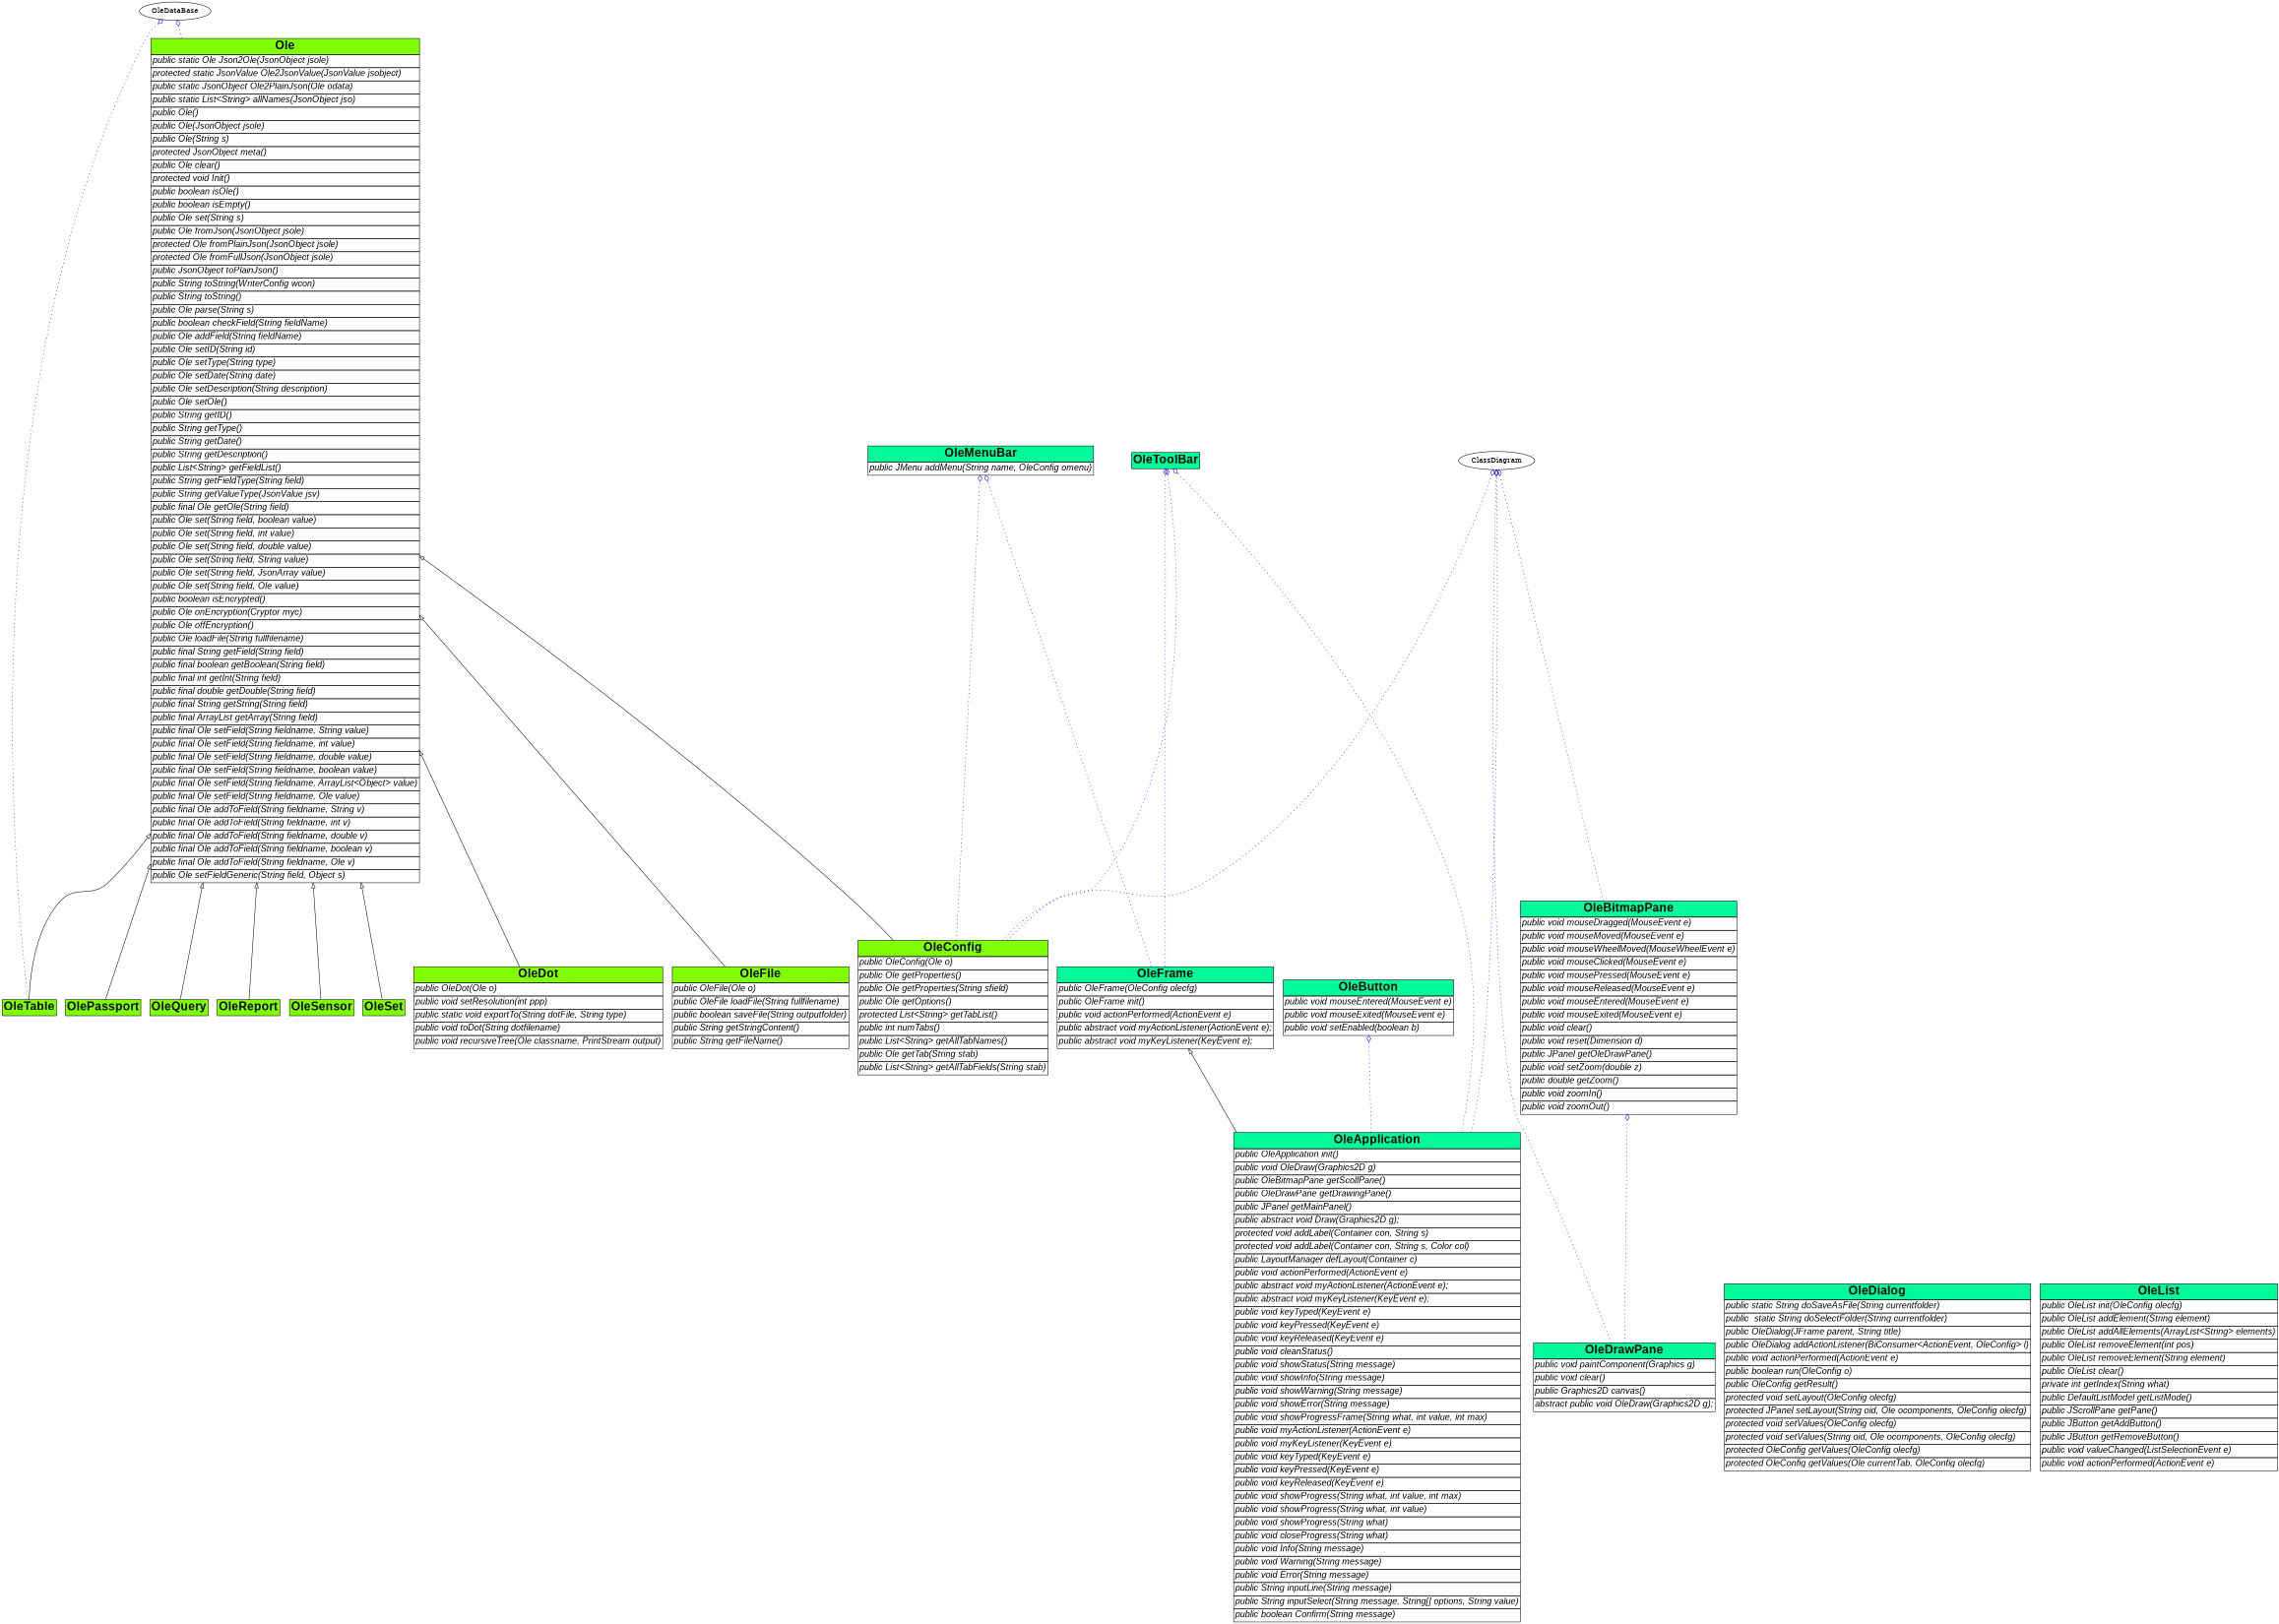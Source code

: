 digraph graphname {
     rankdir="BT"
dpi=150
 size="16,11!";
 margin=0;
Ole Ole [shape=plain, label=<<table border="0" cellborder="1" cellspacing="0"><tr><td bgcolor="Chartreuse"><FONT face="Arial" POINT-SIZE= "24"><b>Ole</b></FONT></td></tr>
<tr><td align="left"><FONT face="Arial" POINT-SIZE= "18"><i>public static Ole Json2Ole(JsonObject jsole)</i></FONT></td></tr>
<tr><td align="left"><FONT face="Arial" POINT-SIZE= "18"><i>protected static JsonValue Ole2JsonValue(JsonValue jsobject)</i></FONT></td></tr>
<tr><td align="left"><FONT face="Arial" POINT-SIZE= "18"><i>public static JsonObject Ole2PlainJson(Ole odata)</i></FONT></td></tr>
<tr><td align="left"><FONT face="Arial" POINT-SIZE= "18"><i>public static List&lt;String&gt; allNames(JsonObject jso)</i></FONT></td></tr>
<tr><td align="left"><FONT face="Arial" POINT-SIZE= "18"><i>public Ole()</i></FONT></td></tr>
<tr><td align="left"><FONT face="Arial" POINT-SIZE= "18"><i>public Ole(JsonObject jsole)</i></FONT></td></tr>
<tr><td align="left"><FONT face="Arial" POINT-SIZE= "18"><i>public Ole(String s)</i></FONT></td></tr>
<tr><td align="left"><FONT face="Arial" POINT-SIZE= "18"><i>protected JsonObject meta()</i></FONT></td></tr>
<tr><td align="left"><FONT face="Arial" POINT-SIZE= "18"><i>public Ole clear()</i></FONT></td></tr>
<tr><td align="left"><FONT face="Arial" POINT-SIZE= "18"><i>protected void Init()</i></FONT></td></tr>
<tr><td align="left"><FONT face="Arial" POINT-SIZE= "18"><i>public boolean isOle()</i></FONT></td></tr>
<tr><td align="left"><FONT face="Arial" POINT-SIZE= "18"><i>public boolean isEmpty()</i></FONT></td></tr>
<tr><td align="left"><FONT face="Arial" POINT-SIZE= "18"><i>public Ole set(String s)</i></FONT></td></tr>
<tr><td align="left"><FONT face="Arial" POINT-SIZE= "18"><i>public Ole fromJson(JsonObject jsole)</i></FONT></td></tr>
<tr><td align="left"><FONT face="Arial" POINT-SIZE= "18"><i>protected Ole fromPlainJson(JsonObject jsole)</i></FONT></td></tr>
<tr><td align="left"><FONT face="Arial" POINT-SIZE= "18"><i>protected Ole fromFullJson(JsonObject jsole)</i></FONT></td></tr>
<tr><td align="left"><FONT face="Arial" POINT-SIZE= "18"><i>public JsonObject toPlainJson()</i></FONT></td></tr>
<tr><td align="left"><FONT face="Arial" POINT-SIZE= "18"><i>public String toString(WriterConfig wcon)</i></FONT></td></tr>
<tr><td align="left"><FONT face="Arial" POINT-SIZE= "18"><i>public String toString()</i></FONT></td></tr>
<tr><td align="left"><FONT face="Arial" POINT-SIZE= "18"><i>public Ole parse(String s)</i></FONT></td></tr>
<tr><td align="left"><FONT face="Arial" POINT-SIZE= "18"><i>public boolean checkField(String fieldName)</i></FONT></td></tr>
<tr><td align="left"><FONT face="Arial" POINT-SIZE= "18"><i>public Ole addField(String fieldName)</i></FONT></td></tr>
<tr><td align="left"><FONT face="Arial" POINT-SIZE= "18"><i>public Ole setID(String id)</i></FONT></td></tr>
<tr><td align="left"><FONT face="Arial" POINT-SIZE= "18"><i>public Ole setType(String type)</i></FONT></td></tr>
<tr><td align="left"><FONT face="Arial" POINT-SIZE= "18"><i>public Ole setDate(String date)</i></FONT></td></tr>
<tr><td align="left"><FONT face="Arial" POINT-SIZE= "18"><i>public Ole setDescription(String description)</i></FONT></td></tr>
<tr><td align="left"><FONT face="Arial" POINT-SIZE= "18"><i>public Ole setOle()</i></FONT></td></tr>
<tr><td align="left"><FONT face="Arial" POINT-SIZE= "18"><i>public String getID()</i></FONT></td></tr>
<tr><td align="left"><FONT face="Arial" POINT-SIZE= "18"><i>public String getType()</i></FONT></td></tr>
<tr><td align="left"><FONT face="Arial" POINT-SIZE= "18"><i>public String getDate()</i></FONT></td></tr>
<tr><td align="left"><FONT face="Arial" POINT-SIZE= "18"><i>public String getDescription()</i></FONT></td></tr>
<tr><td align="left"><FONT face="Arial" POINT-SIZE= "18"><i>public List&lt;String&gt; getFieldList()</i></FONT></td></tr>
<tr><td align="left"><FONT face="Arial" POINT-SIZE= "18"><i>public String getFieldType(String field)</i></FONT></td></tr>
<tr><td align="left"><FONT face="Arial" POINT-SIZE= "18"><i>public String getValueType(JsonValue jsv)</i></FONT></td></tr>
<tr><td align="left"><FONT face="Arial" POINT-SIZE= "18"><i>public final Ole getOle(String field)</i></FONT></td></tr>
<tr><td align="left"><FONT face="Arial" POINT-SIZE= "18"><i>public Ole set(String field, boolean value)</i></FONT></td></tr>
<tr><td align="left"><FONT face="Arial" POINT-SIZE= "18"><i>public Ole set(String field, int value)</i></FONT></td></tr>
<tr><td align="left"><FONT face="Arial" POINT-SIZE= "18"><i>public Ole set(String field, double value)</i></FONT></td></tr>
<tr><td align="left"><FONT face="Arial" POINT-SIZE= "18"><i>public Ole set(String field, String value)</i></FONT></td></tr>
<tr><td align="left"><FONT face="Arial" POINT-SIZE= "18"><i>public Ole set(String field, JsonArray value)</i></FONT></td></tr>
<tr><td align="left"><FONT face="Arial" POINT-SIZE= "18"><i>public Ole set(String field, Ole value)</i></FONT></td></tr>
<tr><td align="left"><FONT face="Arial" POINT-SIZE= "18"><i>public boolean isEncrypted()</i></FONT></td></tr>
<tr><td align="left"><FONT face="Arial" POINT-SIZE= "18"><i>public Ole onEncryption(Cryptor myc)</i></FONT></td></tr>
<tr><td align="left"><FONT face="Arial" POINT-SIZE= "18"><i>public Ole offEncryption()</i></FONT></td></tr>
<tr><td align="left"><FONT face="Arial" POINT-SIZE= "18"><i>public Ole loadFile(String fullfilename)</i></FONT></td></tr>
<tr><td align="left"><FONT face="Arial" POINT-SIZE= "18"><i>public final String getField(String field)</i></FONT></td></tr>
<tr><td align="left"><FONT face="Arial" POINT-SIZE= "18"><i>public final boolean getBoolean(String field)</i></FONT></td></tr>
<tr><td align="left"><FONT face="Arial" POINT-SIZE= "18"><i>public final int getInt(String field)</i></FONT></td></tr>
<tr><td align="left"><FONT face="Arial" POINT-SIZE= "18"><i>public final double getDouble(String field)</i></FONT></td></tr>
<tr><td align="left"><FONT face="Arial" POINT-SIZE= "18"><i>public final String getString(String field)</i></FONT></td></tr>
<tr><td align="left"><FONT face="Arial" POINT-SIZE= "18"><i>public final ArrayList getArray(String field)</i></FONT></td></tr>
<tr><td align="left"><FONT face="Arial" POINT-SIZE= "18"><i>public final Ole setField(String fieldname, String value)</i></FONT></td></tr>
<tr><td align="left"><FONT face="Arial" POINT-SIZE= "18"><i>public final Ole setField(String fieldname, int value)</i></FONT></td></tr>
<tr><td align="left"><FONT face="Arial" POINT-SIZE= "18"><i>public final Ole setField(String fieldname, double value)</i></FONT></td></tr>
<tr><td align="left"><FONT face="Arial" POINT-SIZE= "18"><i>public final Ole setField(String fieldname, boolean value)</i></FONT></td></tr>
<tr><td align="left"><FONT face="Arial" POINT-SIZE= "18"><i>public final Ole setField(String fieldname, ArrayList&lt;Object&gt; value)</i></FONT></td></tr>
<tr><td align="left"><FONT face="Arial" POINT-SIZE= "18"><i>public final Ole setField(String fieldname, Ole value)</i></FONT></td></tr>
<tr><td align="left"><FONT face="Arial" POINT-SIZE= "18"><i>public final Ole addToField(String fieldname, String v)</i></FONT></td></tr>
<tr><td align="left"><FONT face="Arial" POINT-SIZE= "18"><i>public final Ole addToField(String fieldname, int v)</i></FONT></td></tr>
<tr><td align="left"><FONT face="Arial" POINT-SIZE= "18"><i>public final Ole addToField(String fieldname, double v)</i></FONT></td></tr>
<tr><td align="left"><FONT face="Arial" POINT-SIZE= "18"><i>public final Ole addToField(String fieldname, boolean v)</i></FONT></td></tr>
<tr><td align="left"><FONT face="Arial" POINT-SIZE= "18"><i>public final Ole addToField(String fieldname, Ole v)</i></FONT></td></tr>
<tr><td align="left"><FONT face="Arial" POINT-SIZE= "18"><i>public Ole setFieldGeneric(String field, Object s)</i></FONT></td></tr>
</table>>]
OleConfig OleConfig [shape=plain, label=<<table border="0" cellborder="1" cellspacing="0"><tr><td bgcolor="Chartreuse"><FONT face="Arial" POINT-SIZE= "24"><b>OleConfig</b></FONT></td></tr>
<tr><td align="left"><FONT face="Arial" POINT-SIZE= "18"><i>public OleConfig(Ole o)</i></FONT></td></tr>
<tr><td align="left"><FONT face="Arial" POINT-SIZE= "18"><i>public Ole getProperties()</i></FONT></td></tr>
<tr><td align="left"><FONT face="Arial" POINT-SIZE= "18"><i>public Ole getProperties(String sfield)</i></FONT></td></tr>
<tr><td align="left"><FONT face="Arial" POINT-SIZE= "18"><i>public Ole getOptions()</i></FONT></td></tr>
<tr><td align="left"><FONT face="Arial" POINT-SIZE= "18"><i>protected List&lt;String&gt; getTabList()</i></FONT></td></tr>
<tr><td align="left"><FONT face="Arial" POINT-SIZE= "18"><i>public int numTabs()</i></FONT></td></tr>
<tr><td align="left"><FONT face="Arial" POINT-SIZE= "18"><i>public List&lt;String&gt; getAllTabNames()</i></FONT></td></tr>
<tr><td align="left"><FONT face="Arial" POINT-SIZE= "18"><i>public Ole getTab(String stab)</i></FONT></td></tr>
<tr><td align="left"><FONT face="Arial" POINT-SIZE= "18"><i>public List&lt;String&gt; getAllTabFields(String stab)</i></FONT></td></tr>
</table>>]
OleDot OleDot [shape=plain, label=<<table border="0" cellborder="1" cellspacing="0"><tr><td bgcolor="Chartreuse"><FONT face="Arial" POINT-SIZE= "24"><b>OleDot</b></FONT></td></tr>
<tr><td align="left"><FONT face="Arial" POINT-SIZE= "18"><i>public OleDot(Ole o)</i></FONT></td></tr>
<tr><td align="left"><FONT face="Arial" POINT-SIZE= "18"><i>public void setResolution(int ppp)</i></FONT></td></tr>
<tr><td align="left"><FONT face="Arial" POINT-SIZE= "18"><i>public static void exportTo(String dotFile, String type)</i></FONT></td></tr>
<tr><td align="left"><FONT face="Arial" POINT-SIZE= "18"><i>public void toDot(String dotfilename)</i></FONT></td></tr>
<tr><td align="left"><FONT face="Arial" POINT-SIZE= "18"><i>public void recursiveTree(Ole classname, PrintStream output)</i></FONT></td></tr>
</table>>]
OleFile OleFile [shape=plain, label=<<table border="0" cellborder="1" cellspacing="0"><tr><td bgcolor="Chartreuse"><FONT face="Arial" POINT-SIZE= "24"><b>OleFile</b></FONT></td></tr>
<tr><td align="left"><FONT face="Arial" POINT-SIZE= "18"><i>public OleFile(Ole o)</i></FONT></td></tr>
<tr><td align="left"><FONT face="Arial" POINT-SIZE= "18"><i>public OleFile loadFile(String fullfilename)</i></FONT></td></tr>
<tr><td align="left"><FONT face="Arial" POINT-SIZE= "18"><i>public boolean saveFile(String outputfolder)</i></FONT></td></tr>
<tr><td align="left"><FONT face="Arial" POINT-SIZE= "18"><i>public String getStringContent()</i></FONT></td></tr>
<tr><td align="left"><FONT face="Arial" POINT-SIZE= "18"><i>public String getFileName()</i></FONT></td></tr>
</table>>]
OlePassport OlePassport [shape=plain, label=<<table border="0" cellborder="1" cellspacing="0"><tr><td bgcolor="Chartreuse"><FONT face="Arial" POINT-SIZE= "24"><b>OlePassport</b></FONT></td></tr>
</table>>]
OleQuery OleQuery [shape=plain, label=<<table border="0" cellborder="1" cellspacing="0"><tr><td bgcolor="Chartreuse"><FONT face="Arial" POINT-SIZE= "24"><b>OleQuery</b></FONT></td></tr>
</table>>]
OleReport OleReport [shape=plain, label=<<table border="0" cellborder="1" cellspacing="0"><tr><td bgcolor="Chartreuse"><FONT face="Arial" POINT-SIZE= "24"><b>OleReport</b></FONT></td></tr>
</table>>]
OleSensor OleSensor [shape=plain, label=<<table border="0" cellborder="1" cellspacing="0"><tr><td bgcolor="Chartreuse"><FONT face="Arial" POINT-SIZE= "24"><b>OleSensor</b></FONT></td></tr>
</table>>]
OleSet OleSet [shape=plain, label=<<table border="0" cellborder="1" cellspacing="0"><tr><td bgcolor="Chartreuse"><FONT face="Arial" POINT-SIZE= "24"><b>OleSet</b></FONT></td></tr>
</table>>]
OleTable OleTable [shape=plain, label=<<table border="0" cellborder="1" cellspacing="0"><tr><td bgcolor="Chartreuse"><FONT face="Arial" POINT-SIZE= "24"><b>OleTable</b></FONT></td></tr>
</table>>]
OleApplication OleApplication [shape=plain, label=<<table border="0" cellborder="1" cellspacing="0"><tr><td bgcolor="MediumSpringGreen"><FONT face="Arial" POINT-SIZE= "24"><b>OleApplication</b></FONT></td></tr>
<tr><td align="left"><FONT face="Arial" POINT-SIZE= "18"><i>public OleApplication init()</i></FONT></td></tr>
<tr><td align="left"><FONT face="Arial" POINT-SIZE= "18"><i>public void OleDraw(Graphics2D g)</i></FONT></td></tr>
<tr><td align="left"><FONT face="Arial" POINT-SIZE= "18"><i>public OleBitmapPane getScollPane()</i></FONT></td></tr>
<tr><td align="left"><FONT face="Arial" POINT-SIZE= "18"><i>public OleDrawPane getDrawingPane()</i></FONT></td></tr>
<tr><td align="left"><FONT face="Arial" POINT-SIZE= "18"><i>public JPanel getMainPanel()</i></FONT></td></tr>
<tr><td align="left"><FONT face="Arial" POINT-SIZE= "18"><i>public abstract void Draw(Graphics2D g);</i></FONT></td></tr>
<tr><td align="left"><FONT face="Arial" POINT-SIZE= "18"><i>protected void addLabel(Container con, String s)</i></FONT></td></tr>
<tr><td align="left"><FONT face="Arial" POINT-SIZE= "18"><i>protected void addLabel(Container con, String s, Color col)</i></FONT></td></tr>
<tr><td align="left"><FONT face="Arial" POINT-SIZE= "18"><i>public LayoutManager defLayout(Container c)</i></FONT></td></tr>
<tr><td align="left"><FONT face="Arial" POINT-SIZE= "18"><i>public void actionPerformed(ActionEvent e)</i></FONT></td></tr>
<tr><td align="left"><FONT face="Arial" POINT-SIZE= "18"><i>public abstract void myActionListener(ActionEvent e);</i></FONT></td></tr>
<tr><td align="left"><FONT face="Arial" POINT-SIZE= "18"><i>public abstract void myKeyListener(KeyEvent e);</i></FONT></td></tr>
<tr><td align="left"><FONT face="Arial" POINT-SIZE= "18"><i>public void keyTyped(KeyEvent e)</i></FONT></td></tr>
<tr><td align="left"><FONT face="Arial" POINT-SIZE= "18"><i>public void keyPressed(KeyEvent e)</i></FONT></td></tr>
<tr><td align="left"><FONT face="Arial" POINT-SIZE= "18"><i>public void keyReleased(KeyEvent e)</i></FONT></td></tr>
<tr><td align="left"><FONT face="Arial" POINT-SIZE= "18"><i>public void cleanStatus()</i></FONT></td></tr>
<tr><td align="left"><FONT face="Arial" POINT-SIZE= "18"><i>public void showStatus(String message)</i></FONT></td></tr>
<tr><td align="left"><FONT face="Arial" POINT-SIZE= "18"><i>public void showInfo(String message)</i></FONT></td></tr>
<tr><td align="left"><FONT face="Arial" POINT-SIZE= "18"><i>public void showWarning(String message)</i></FONT></td></tr>
<tr><td align="left"><FONT face="Arial" POINT-SIZE= "18"><i>public void showError(String message)</i></FONT></td></tr>
<tr><td align="left"><FONT face="Arial" POINT-SIZE= "18"><i>public void showProgressFrame(String what, int value, int max)</i></FONT></td></tr>
<tr><td align="left"><FONT face="Arial" POINT-SIZE= "18"><i>public void myActionListener(ActionEvent e)</i></FONT></td></tr>
<tr><td align="left"><FONT face="Arial" POINT-SIZE= "18"><i>public void myKeyListener(KeyEvent e)</i></FONT></td></tr>
<tr><td align="left"><FONT face="Arial" POINT-SIZE= "18"><i>public void keyTyped(KeyEvent e)</i></FONT></td></tr>
<tr><td align="left"><FONT face="Arial" POINT-SIZE= "18"><i>public void keyPressed(KeyEvent e)</i></FONT></td></tr>
<tr><td align="left"><FONT face="Arial" POINT-SIZE= "18"><i>public void keyReleased(KeyEvent e)</i></FONT></td></tr>
<tr><td align="left"><FONT face="Arial" POINT-SIZE= "18"><i>public void showProgress(String what, int value, int max)</i></FONT></td></tr>
<tr><td align="left"><FONT face="Arial" POINT-SIZE= "18"><i>public void showProgress(String what, int value)</i></FONT></td></tr>
<tr><td align="left"><FONT face="Arial" POINT-SIZE= "18"><i>public void showProgress(String what)</i></FONT></td></tr>
<tr><td align="left"><FONT face="Arial" POINT-SIZE= "18"><i>public void closeProgress(String what)</i></FONT></td></tr>
<tr><td align="left"><FONT face="Arial" POINT-SIZE= "18"><i>public void Info(String message)</i></FONT></td></tr>
<tr><td align="left"><FONT face="Arial" POINT-SIZE= "18"><i>public void Warning(String message)</i></FONT></td></tr>
<tr><td align="left"><FONT face="Arial" POINT-SIZE= "18"><i>public void Error(String message)</i></FONT></td></tr>
<tr><td align="left"><FONT face="Arial" POINT-SIZE= "18"><i>public String inputLine(String message)</i></FONT></td></tr>
<tr><td align="left"><FONT face="Arial" POINT-SIZE= "18"><i>public String inputSelect(String message, String[] options, String value)</i></FONT></td></tr>
<tr><td align="left"><FONT face="Arial" POINT-SIZE= "18"><i>public boolean Confirm(String message)</i></FONT></td></tr>
</table>>]
OleBitmapPane OleBitmapPane [shape=plain, label=<<table border="0" cellborder="1" cellspacing="0"><tr><td bgcolor="MediumSpringGreen"><FONT face="Arial" POINT-SIZE= "24"><b>OleBitmapPane</b></FONT></td></tr>
<tr><td align="left"><FONT face="Arial" POINT-SIZE= "18"><i>public void mouseDragged(MouseEvent e)</i></FONT></td></tr>
<tr><td align="left"><FONT face="Arial" POINT-SIZE= "18"><i>public void mouseMoved(MouseEvent e)</i></FONT></td></tr>
<tr><td align="left"><FONT face="Arial" POINT-SIZE= "18"><i>public void mouseWheelMoved(MouseWheelEvent e)</i></FONT></td></tr>
<tr><td align="left"><FONT face="Arial" POINT-SIZE= "18"><i>public void mouseClicked(MouseEvent e)</i></FONT></td></tr>
<tr><td align="left"><FONT face="Arial" POINT-SIZE= "18"><i>public void mousePressed(MouseEvent e)</i></FONT></td></tr>
<tr><td align="left"><FONT face="Arial" POINT-SIZE= "18"><i>public void mouseReleased(MouseEvent e)</i></FONT></td></tr>
<tr><td align="left"><FONT face="Arial" POINT-SIZE= "18"><i>public void mouseEntered(MouseEvent e)</i></FONT></td></tr>
<tr><td align="left"><FONT face="Arial" POINT-SIZE= "18"><i>public void mouseExited(MouseEvent e)</i></FONT></td></tr>
<tr><td align="left"><FONT face="Arial" POINT-SIZE= "18"><i>public void clear()</i></FONT></td></tr>
<tr><td align="left"><FONT face="Arial" POINT-SIZE= "18"><i>public void reset(Dimension d)</i></FONT></td></tr>
<tr><td align="left"><FONT face="Arial" POINT-SIZE= "18"><i>public JPanel getOleDrawPane()</i></FONT></td></tr>
<tr><td align="left"><FONT face="Arial" POINT-SIZE= "18"><i>public void setZoom(double z)</i></FONT></td></tr>
<tr><td align="left"><FONT face="Arial" POINT-SIZE= "18"><i>public double getZoom()</i></FONT></td></tr>
<tr><td align="left"><FONT face="Arial" POINT-SIZE= "18"><i>public void zoomIn()</i></FONT></td></tr>
<tr><td align="left"><FONT face="Arial" POINT-SIZE= "18"><i>public void zoomOut()</i></FONT></td></tr>
</table>>]
OleButton OleButton [shape=plain, label=<<table border="0" cellborder="1" cellspacing="0"><tr><td bgcolor="MediumSpringGreen"><FONT face="Arial" POINT-SIZE= "24"><b>OleButton</b></FONT></td></tr>
<tr><td align="left"><FONT face="Arial" POINT-SIZE= "18"><i>public void mouseEntered(MouseEvent e)</i></FONT></td></tr>
<tr><td align="left"><FONT face="Arial" POINT-SIZE= "18"><i>public void mouseExited(MouseEvent e)</i></FONT></td></tr>
<tr><td align="left"><FONT face="Arial" POINT-SIZE= "18"><i>public void setEnabled(boolean b)</i></FONT></td></tr>
</table>>]
OleDialog OleDialog [shape=plain, label=<<table border="0" cellborder="1" cellspacing="0"><tr><td bgcolor="MediumSpringGreen"><FONT face="Arial" POINT-SIZE= "24"><b>OleDialog</b></FONT></td></tr>
<tr><td align="left"><FONT face="Arial" POINT-SIZE= "18"><i>public static String doSaveAsFile(String currentfolder)</i></FONT></td></tr>
<tr><td align="left"><FONT face="Arial" POINT-SIZE= "18"><i>public  static String doSelectFolder(String currentfolder)</i></FONT></td></tr>
<tr><td align="left"><FONT face="Arial" POINT-SIZE= "18"><i>public OleDialog(JFrame parent, String title)</i></FONT></td></tr>
<tr><td align="left"><FONT face="Arial" POINT-SIZE= "18"><i>public OleDialog addActionListener(BiConsumer&lt;ActionEvent, OleConfig&gt; l)</i></FONT></td></tr>
<tr><td align="left"><FONT face="Arial" POINT-SIZE= "18"><i>public void actionPerformed(ActionEvent e)</i></FONT></td></tr>
<tr><td align="left"><FONT face="Arial" POINT-SIZE= "18"><i>public boolean run(OleConfig o)</i></FONT></td></tr>
<tr><td align="left"><FONT face="Arial" POINT-SIZE= "18"><i>public OleConfig getResult()</i></FONT></td></tr>
<tr><td align="left"><FONT face="Arial" POINT-SIZE= "18"><i>protected void setLayout(OleConfig olecfg)</i></FONT></td></tr>
<tr><td align="left"><FONT face="Arial" POINT-SIZE= "18"><i>protected JPanel setLayout(String oid, Ole ocomponents, OleConfig olecfg)</i></FONT></td></tr>
<tr><td align="left"><FONT face="Arial" POINT-SIZE= "18"><i>protected void setValues(OleConfig olecfg)</i></FONT></td></tr>
<tr><td align="left"><FONT face="Arial" POINT-SIZE= "18"><i>protected void setValues(String oid, Ole ocomponents, OleConfig olecfg)</i></FONT></td></tr>
<tr><td align="left"><FONT face="Arial" POINT-SIZE= "18"><i>protected OleConfig getValues(OleConfig olecfg)</i></FONT></td></tr>
<tr><td align="left"><FONT face="Arial" POINT-SIZE= "18"><i>protected OleConfig getValues(Ole currentTab, OleConfig olecfg)</i></FONT></td></tr>
</table>>]
OleDrawPane OleDrawPane [shape=plain, label=<<table border="0" cellborder="1" cellspacing="0"><tr><td bgcolor="MediumSpringGreen"><FONT face="Arial" POINT-SIZE= "24"><b>OleDrawPane</b></FONT></td></tr>
<tr><td align="left"><FONT face="Arial" POINT-SIZE= "18"><i>public void paintComponent(Graphics g)</i></FONT></td></tr>
<tr><td align="left"><FONT face="Arial" POINT-SIZE= "18"><i>public void clear()</i></FONT></td></tr>
<tr><td align="left"><FONT face="Arial" POINT-SIZE= "18"><i>public Graphics2D canvas()</i></FONT></td></tr>
<tr><td align="left"><FONT face="Arial" POINT-SIZE= "18"><i>abstract public void OleDraw(Graphics2D g);</i></FONT></td></tr>
</table>>]
OleFrame OleFrame [shape=plain, label=<<table border="0" cellborder="1" cellspacing="0"><tr><td bgcolor="MediumSpringGreen"><FONT face="Arial" POINT-SIZE= "24"><b>OleFrame</b></FONT></td></tr>
<tr><td align="left"><FONT face="Arial" POINT-SIZE= "18"><i>public OleFrame(OleConfig olecfg)</i></FONT></td></tr>
<tr><td align="left"><FONT face="Arial" POINT-SIZE= "18"><i>public OleFrame init()</i></FONT></td></tr>
<tr><td align="left"><FONT face="Arial" POINT-SIZE= "18"><i>public void actionPerformed(ActionEvent e)</i></FONT></td></tr>
<tr><td align="left"><FONT face="Arial" POINT-SIZE= "18"><i>public abstract void myActionListener(ActionEvent e);</i></FONT></td></tr>
<tr><td align="left"><FONT face="Arial" POINT-SIZE= "18"><i>public abstract void myKeyListener(KeyEvent e);</i></FONT></td></tr>
</table>>]
OleList OleList [shape=plain, label=<<table border="0" cellborder="1" cellspacing="0"><tr><td bgcolor="MediumSpringGreen"><FONT face="Arial" POINT-SIZE= "24"><b>OleList</b></FONT></td></tr>
<tr><td align="left"><FONT face="Arial" POINT-SIZE= "18"><i>public OleList init(OleConfig olecfg)</i></FONT></td></tr>
<tr><td align="left"><FONT face="Arial" POINT-SIZE= "18"><i>public OleList addElement(String element)</i></FONT></td></tr>
<tr><td align="left"><FONT face="Arial" POINT-SIZE= "18"><i>public OleList addAllElements(ArrayList&lt;String&gt; elements)</i></FONT></td></tr>
<tr><td align="left"><FONT face="Arial" POINT-SIZE= "18"><i>public OleList removeElement(int pos)</i></FONT></td></tr>
<tr><td align="left"><FONT face="Arial" POINT-SIZE= "18"><i>public OleList removeElement(String element)</i></FONT></td></tr>
<tr><td align="left"><FONT face="Arial" POINT-SIZE= "18"><i>public OleList clear()</i></FONT></td></tr>
<tr><td align="left"><FONT face="Arial" POINT-SIZE= "18"><i>private int getIndex(String what)</i></FONT></td></tr>
<tr><td align="left"><FONT face="Arial" POINT-SIZE= "18"><i>public DefaultListModel getListMode()</i></FONT></td></tr>
<tr><td align="left"><FONT face="Arial" POINT-SIZE= "18"><i>public JScrollPane getPane()</i></FONT></td></tr>
<tr><td align="left"><FONT face="Arial" POINT-SIZE= "18"><i>public JButton getAddButton()</i></FONT></td></tr>
<tr><td align="left"><FONT face="Arial" POINT-SIZE= "18"><i>public JButton getRemoveButton()</i></FONT></td></tr>
<tr><td align="left"><FONT face="Arial" POINT-SIZE= "18"><i>public void valueChanged(ListSelectionEvent e)</i></FONT></td></tr>
<tr><td align="left"><FONT face="Arial" POINT-SIZE= "18"><i>public void actionPerformed(ActionEvent e)</i></FONT></td></tr>
</table>>]
OleMenuBar OleMenuBar [shape=plain, label=<<table border="0" cellborder="1" cellspacing="0"><tr><td bgcolor="MediumSpringGreen"><FONT face="Arial" POINT-SIZE= "24"><b>OleMenuBar</b></FONT></td></tr>
<tr><td align="left"><FONT face="Arial" POINT-SIZE= "18"><i>public JMenu addMenu(String name, OleConfig omenu)</i></FONT></td></tr>
</table>>]
OleToolBar OleToolBar [shape=plain, label=<<table border="0" cellborder="1" cellspacing="0"><tr><td bgcolor="MediumSpringGreen"><FONT face="Arial" POINT-SIZE= "24"><b>OleToolBar</b></FONT></td></tr>
</table>>]
OleApplication -> OleFrame [arrowhead=onormal,color=black]
OleConfig -> Ole [arrowhead=onormal,color=black]
OleDot -> Ole [arrowhead=onormal,color=black]
OleFile -> Ole [arrowhead=onormal,color=black]
OlePassport -> Ole [arrowhead=onormal,color=black]
OleQuery -> Ole [arrowhead=onormal,color=black]
OleReport -> Ole [arrowhead=onormal,color=black]
OleSensor -> Ole [arrowhead=onormal,color=black]
OleSet -> Ole [arrowhead=onormal,color=black]
OleTable -> Ole [arrowhead=onormal,color=black]
OleFrame -> OleMenuBar [style=dotted,arrowhead=odiamond,color=blue]
OleConfig -> OleMenuBar [style=dotted,arrowhead=odiamond,color=blue]
OleApplication -> OleButton [style=dotted,arrowhead=odiamond,color=blue]
OleFrame -> OleToolBar [style=dotted,arrowhead=odiamond,color=blue]
OleApplication -> OleToolBar [style=dotted,arrowhead=odiamond,color=blue]
OleConfig -> OleToolBar [style=dotted,arrowhead=odiamond,color=blue]
Ole -> OleDataBase [style=dotted,arrowhead=odiamond,color=blue]
OleTable -> OleDataBase [style=dotted,arrowhead=odiamond,color=blue]
OleConfig -> ClassDiagram [style=dotted,arrowhead=odiamond,color=blue]
OleApplication -> ClassDiagram [style=dotted,arrowhead=odiamond,color=blue]
OleDrawPane -> ClassDiagram [style=dotted,arrowhead=odiamond,color=blue]
OleBitmapPane -> ClassDiagram [style=dotted,arrowhead=odiamond,color=blue]
OleDrawPane -> OleBitmapPane [style=dotted,arrowhead=odiamond,color=blue]
}
